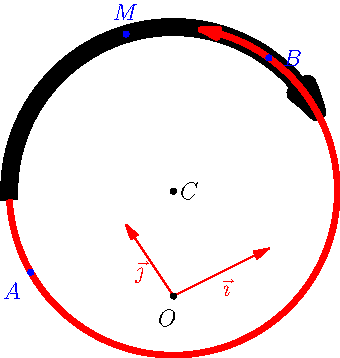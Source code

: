 import geometry;
size(6cm,0);

currentcoordsys=cartesiansystem((1,2),i=(1,0.5),j=(-0.5,.75));
show(currentcoordsys, xpen=invisible);

point A=(-1,1);
point B=(2,2);
point M=(1,3);

/*<asyxml><view file="modules/geometry.asy" type="arc" signature="arccircle(point,point,point)"/></asyxml>*/
arc AMB=arccircle(A,M,B);
draw(AMB,linewidth(3mm),Arrow(5mm),TrueMargin(0,0.5mm));
dot("$C$",AMB.el.C);
draw(arccircle(A,B,M),1mm+red,Arrow(3mm));

dot("$A$",A,2SW,blue);
dot("$B$",B,2E,blue);
dot("$M$",M,2N,blue);
